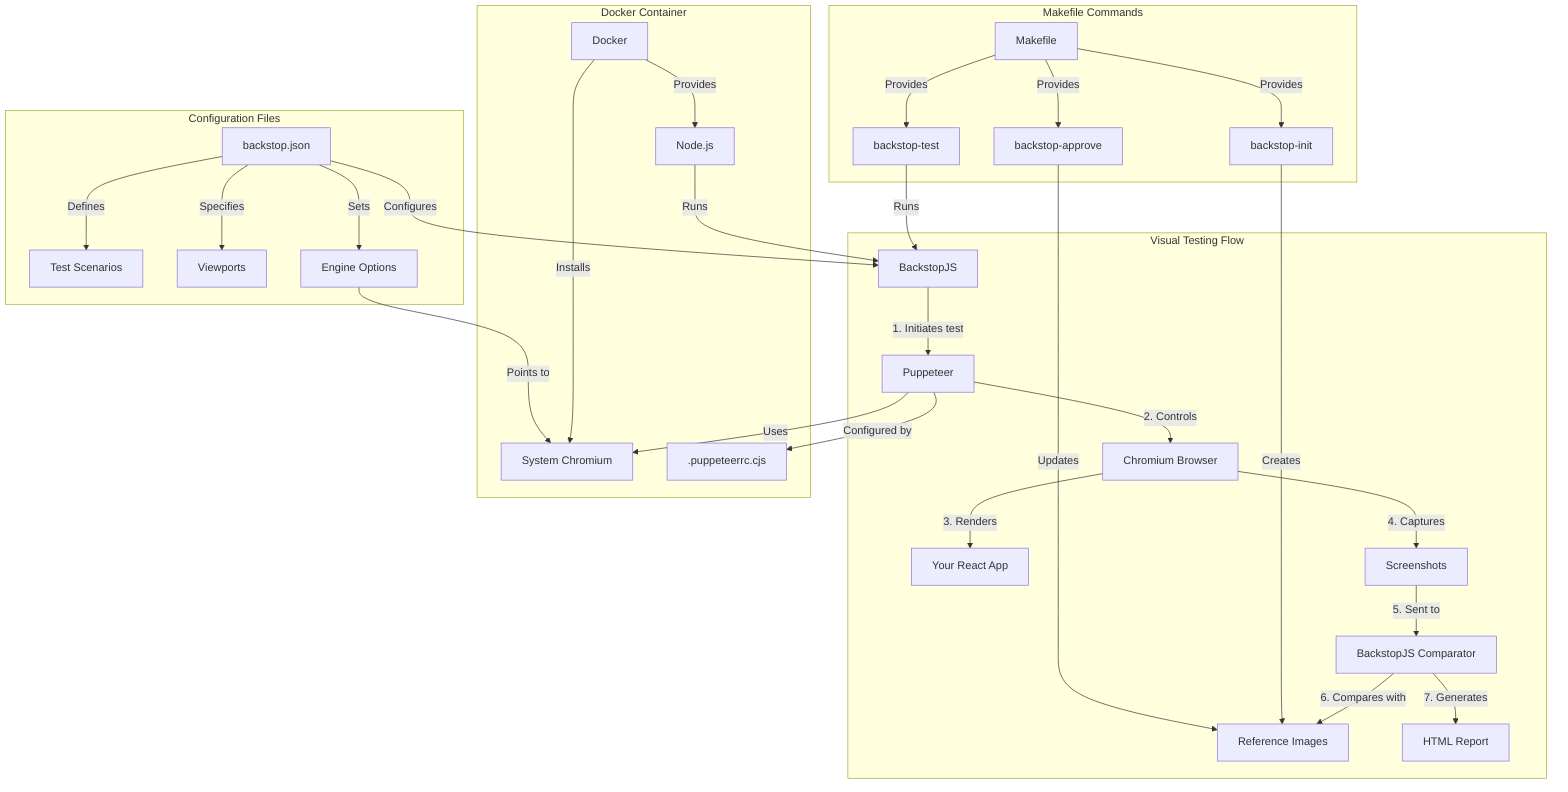graph TD
    subgraph "Visual Testing Flow"
        BS[BackstopJS] --> |1. Initiates test| PUP[Puppeteer]
        PUP --> |2. Controls| CHR[Chromium Browser]
        CHR --> |3. Renders| APP[Your React App]
        CHR --> |4. Captures| SS[Screenshots]
        SS --> |5. Sent to| COMP[BackstopJS Comparator]
        COMP --> |6. Compares with| REF[Reference Images]
        COMP --> |7. Generates| REP[HTML Report]
    end

    subgraph "Docker Container"
        DOCK[Docker] --> |Provides| NODE[Node.js]
        DOCK --> |Installs| SYS_CHR[System Chromium]
        NODE --> |Runs| BS
        PUP --> |Uses| SYS_CHR
        PUP --> |Configured by| CONF[.puppeteerrc.cjs]
    end

    subgraph "Configuration Files"
        BACK_CONF[backstop.json] --> |Configures| BS
        BACK_CONF --> |Defines| SCEN[Test Scenarios]
        BACK_CONF --> |Specifies| VIEW[Viewports]
        BACK_CONF --> |Sets| ENG_OPT[Engine Options]
        ENG_OPT --> |Points to| SYS_CHR
    end

    subgraph "Makefile Commands"
        MAKE[Makefile] --> |Provides| CMD_REF[backstop-init]
        MAKE --> |Provides| CMD_TEST[backstop-test]
        MAKE --> |Provides| CMD_APP[backstop-approve]
        
        CMD_REF --> |Creates| REF
        CMD_TEST --> |Runs| BS
        CMD_APP --> |Updates| REF
    end